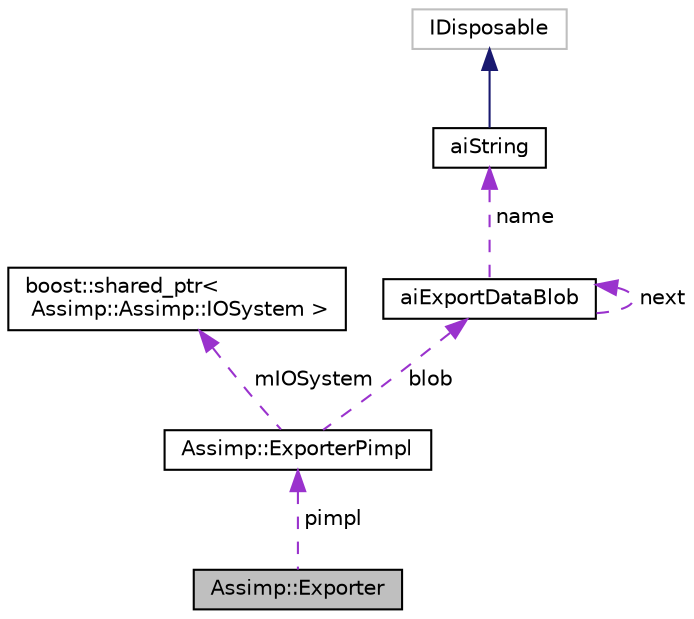digraph "Assimp::Exporter"
{
  edge [fontname="Helvetica",fontsize="10",labelfontname="Helvetica",labelfontsize="10"];
  node [fontname="Helvetica",fontsize="10",shape=record];
  Node1 [label="Assimp::Exporter",height=0.2,width=0.4,color="black", fillcolor="grey75", style="filled", fontcolor="black"];
  Node2 -> Node1 [dir="back",color="darkorchid3",fontsize="10",style="dashed",label=" pimpl" ,fontname="Helvetica"];
  Node2 [label="Assimp::ExporterPimpl",height=0.2,width=0.4,color="black", fillcolor="white", style="filled",URL="$class_assimp_1_1_exporter_pimpl.html"];
  Node3 -> Node2 [dir="back",color="darkorchid3",fontsize="10",style="dashed",label=" mIOSystem" ,fontname="Helvetica"];
  Node3 [label="boost::shared_ptr\<\l Assimp::Assimp::IOSystem \>",height=0.2,width=0.4,color="black", fillcolor="white", style="filled",URL="$classboost_1_1shared__ptr.html"];
  Node4 -> Node2 [dir="back",color="darkorchid3",fontsize="10",style="dashed",label=" blob" ,fontname="Helvetica"];
  Node4 [label="aiExportDataBlob",height=0.2,width=0.4,color="black", fillcolor="white", style="filled",URL="$structai_export_data_blob.html"];
  Node5 -> Node4 [dir="back",color="darkorchid3",fontsize="10",style="dashed",label=" name" ,fontname="Helvetica"];
  Node5 [label="aiString",height=0.2,width=0.4,color="black", fillcolor="white", style="filled",URL="$structai_string.html"];
  Node6 -> Node5 [dir="back",color="midnightblue",fontsize="10",style="solid",fontname="Helvetica"];
  Node6 [label="IDisposable",height=0.2,width=0.4,color="grey75", fillcolor="white", style="filled"];
  Node4 -> Node4 [dir="back",color="darkorchid3",fontsize="10",style="dashed",label=" next" ,fontname="Helvetica"];
}
